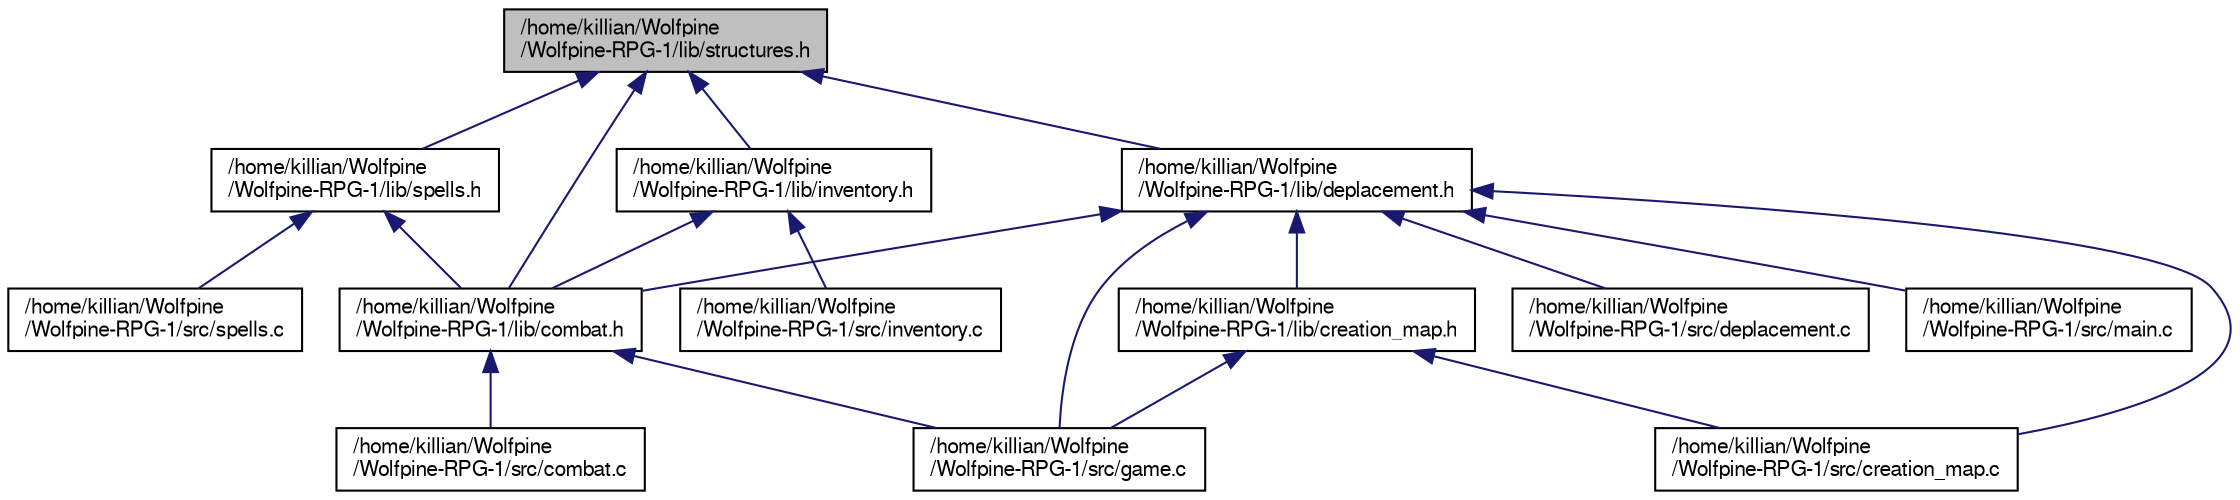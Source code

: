 digraph "/home/killian/Wolfpine/Wolfpine-RPG-1/lib/structures.h"
{
 // LATEX_PDF_SIZE
  edge [fontname="FreeSans",fontsize="10",labelfontname="FreeSans",labelfontsize="10"];
  node [fontname="FreeSans",fontsize="10",shape=record];
  Node1 [label="/home/killian/Wolfpine\l/Wolfpine-RPG-1/lib/structures.h",height=0.2,width=0.4,color="black", fillcolor="grey75", style="filled", fontcolor="black",tooltip="Structures d'objets."];
  Node1 -> Node2 [dir="back",color="midnightblue",fontsize="10",style="solid",fontname="FreeSans"];
  Node2 [label="/home/killian/Wolfpine\l/Wolfpine-RPG-1/lib/combat.h",height=0.2,width=0.4,color="black", fillcolor="white", style="filled",URL="$d9/dab/combat_8h.html",tooltip=" "];
  Node2 -> Node3 [dir="back",color="midnightblue",fontsize="10",style="solid",fontname="FreeSans"];
  Node3 [label="/home/killian/Wolfpine\l/Wolfpine-RPG-1/src/combat.c",height=0.2,width=0.4,color="black", fillcolor="white", style="filled",URL="$d3/d19/combat_8c.html",tooltip="Fonctions de combat."];
  Node2 -> Node4 [dir="back",color="midnightblue",fontsize="10",style="solid",fontname="FreeSans"];
  Node4 [label="/home/killian/Wolfpine\l/Wolfpine-RPG-1/src/game.c",height=0.2,width=0.4,color="black", fillcolor="white", style="filled",URL="$d1/dcb/game_8c.html",tooltip="Fonctions de lancement du jeu."];
  Node1 -> Node5 [dir="back",color="midnightblue",fontsize="10",style="solid",fontname="FreeSans"];
  Node5 [label="/home/killian/Wolfpine\l/Wolfpine-RPG-1/lib/spells.h",height=0.2,width=0.4,color="black", fillcolor="white", style="filled",URL="$d9/d42/spells_8h.html",tooltip=" "];
  Node5 -> Node2 [dir="back",color="midnightblue",fontsize="10",style="solid",fontname="FreeSans"];
  Node5 -> Node6 [dir="back",color="midnightblue",fontsize="10",style="solid",fontname="FreeSans"];
  Node6 [label="/home/killian/Wolfpine\l/Wolfpine-RPG-1/src/spells.c",height=0.2,width=0.4,color="black", fillcolor="white", style="filled",URL="$d2/d8d/spells_8c.html",tooltip="Fonctions d'utilisation et de gestion des sorts."];
  Node1 -> Node7 [dir="back",color="midnightblue",fontsize="10",style="solid",fontname="FreeSans"];
  Node7 [label="/home/killian/Wolfpine\l/Wolfpine-RPG-1/lib/inventory.h",height=0.2,width=0.4,color="black", fillcolor="white", style="filled",URL="$da/dab/inventory_8h.html",tooltip=" "];
  Node7 -> Node2 [dir="back",color="midnightblue",fontsize="10",style="solid",fontname="FreeSans"];
  Node7 -> Node8 [dir="back",color="midnightblue",fontsize="10",style="solid",fontname="FreeSans"];
  Node8 [label="/home/killian/Wolfpine\l/Wolfpine-RPG-1/src/inventory.c",height=0.2,width=0.4,color="black", fillcolor="white", style="filled",URL="$de/d04/inventory_8c.html",tooltip="Fonctions d'utilisation et de gestion de l'inventaire."];
  Node1 -> Node9 [dir="back",color="midnightblue",fontsize="10",style="solid",fontname="FreeSans"];
  Node9 [label="/home/killian/Wolfpine\l/Wolfpine-RPG-1/lib/deplacement.h",height=0.2,width=0.4,color="black", fillcolor="white", style="filled",URL="$d8/da5/deplacement_8h.html",tooltip=" "];
  Node9 -> Node2 [dir="back",color="midnightblue",fontsize="10",style="solid",fontname="FreeSans"];
  Node9 -> Node10 [dir="back",color="midnightblue",fontsize="10",style="solid",fontname="FreeSans"];
  Node10 [label="/home/killian/Wolfpine\l/Wolfpine-RPG-1/src/creation_map.c",height=0.2,width=0.4,color="black", fillcolor="white", style="filled",URL="$dd/d49/creation__map_8c.html",tooltip="Fonctions de création d'une map."];
  Node9 -> Node11 [dir="back",color="midnightblue",fontsize="10",style="solid",fontname="FreeSans"];
  Node11 [label="/home/killian/Wolfpine\l/Wolfpine-RPG-1/lib/creation_map.h",height=0.2,width=0.4,color="black", fillcolor="white", style="filled",URL="$d7/d00/creation__map_8h.html",tooltip=" "];
  Node11 -> Node10 [dir="back",color="midnightblue",fontsize="10",style="solid",fontname="FreeSans"];
  Node11 -> Node4 [dir="back",color="midnightblue",fontsize="10",style="solid",fontname="FreeSans"];
  Node9 -> Node12 [dir="back",color="midnightblue",fontsize="10",style="solid",fontname="FreeSans"];
  Node12 [label="/home/killian/Wolfpine\l/Wolfpine-RPG-1/src/deplacement.c",height=0.2,width=0.4,color="black", fillcolor="white", style="filled",URL="$d7/d05/deplacement_8c.html",tooltip="Fonctions de déplacement d'un personnage dans une matrice."];
  Node9 -> Node4 [dir="back",color="midnightblue",fontsize="10",style="solid",fontname="FreeSans"];
  Node9 -> Node13 [dir="back",color="midnightblue",fontsize="10",style="solid",fontname="FreeSans"];
  Node13 [label="/home/killian/Wolfpine\l/Wolfpine-RPG-1/src/main.c",height=0.2,width=0.4,color="black", fillcolor="white", style="filled",URL="$d0/d29/main_8c.html",tooltip=" "];
}
